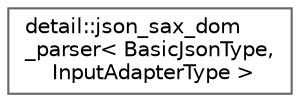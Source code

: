 digraph "Graphical Class Hierarchy"
{
 // LATEX_PDF_SIZE
  bgcolor="transparent";
  edge [fontname=Helvetica,fontsize=10,labelfontname=Helvetica,labelfontsize=10];
  node [fontname=Helvetica,fontsize=10,shape=box,height=0.2,width=0.4];
  rankdir="LR";
  Node0 [id="Node000000",label="detail::json_sax_dom\l_parser\< BasicJsonType,\l InputAdapterType \>",height=0.2,width=0.4,color="grey40", fillcolor="white", style="filled",URL="$classdetail_1_1json__sax__dom__parser.html",tooltip="SAX implementation to create a JSON value from SAX events."];
}
